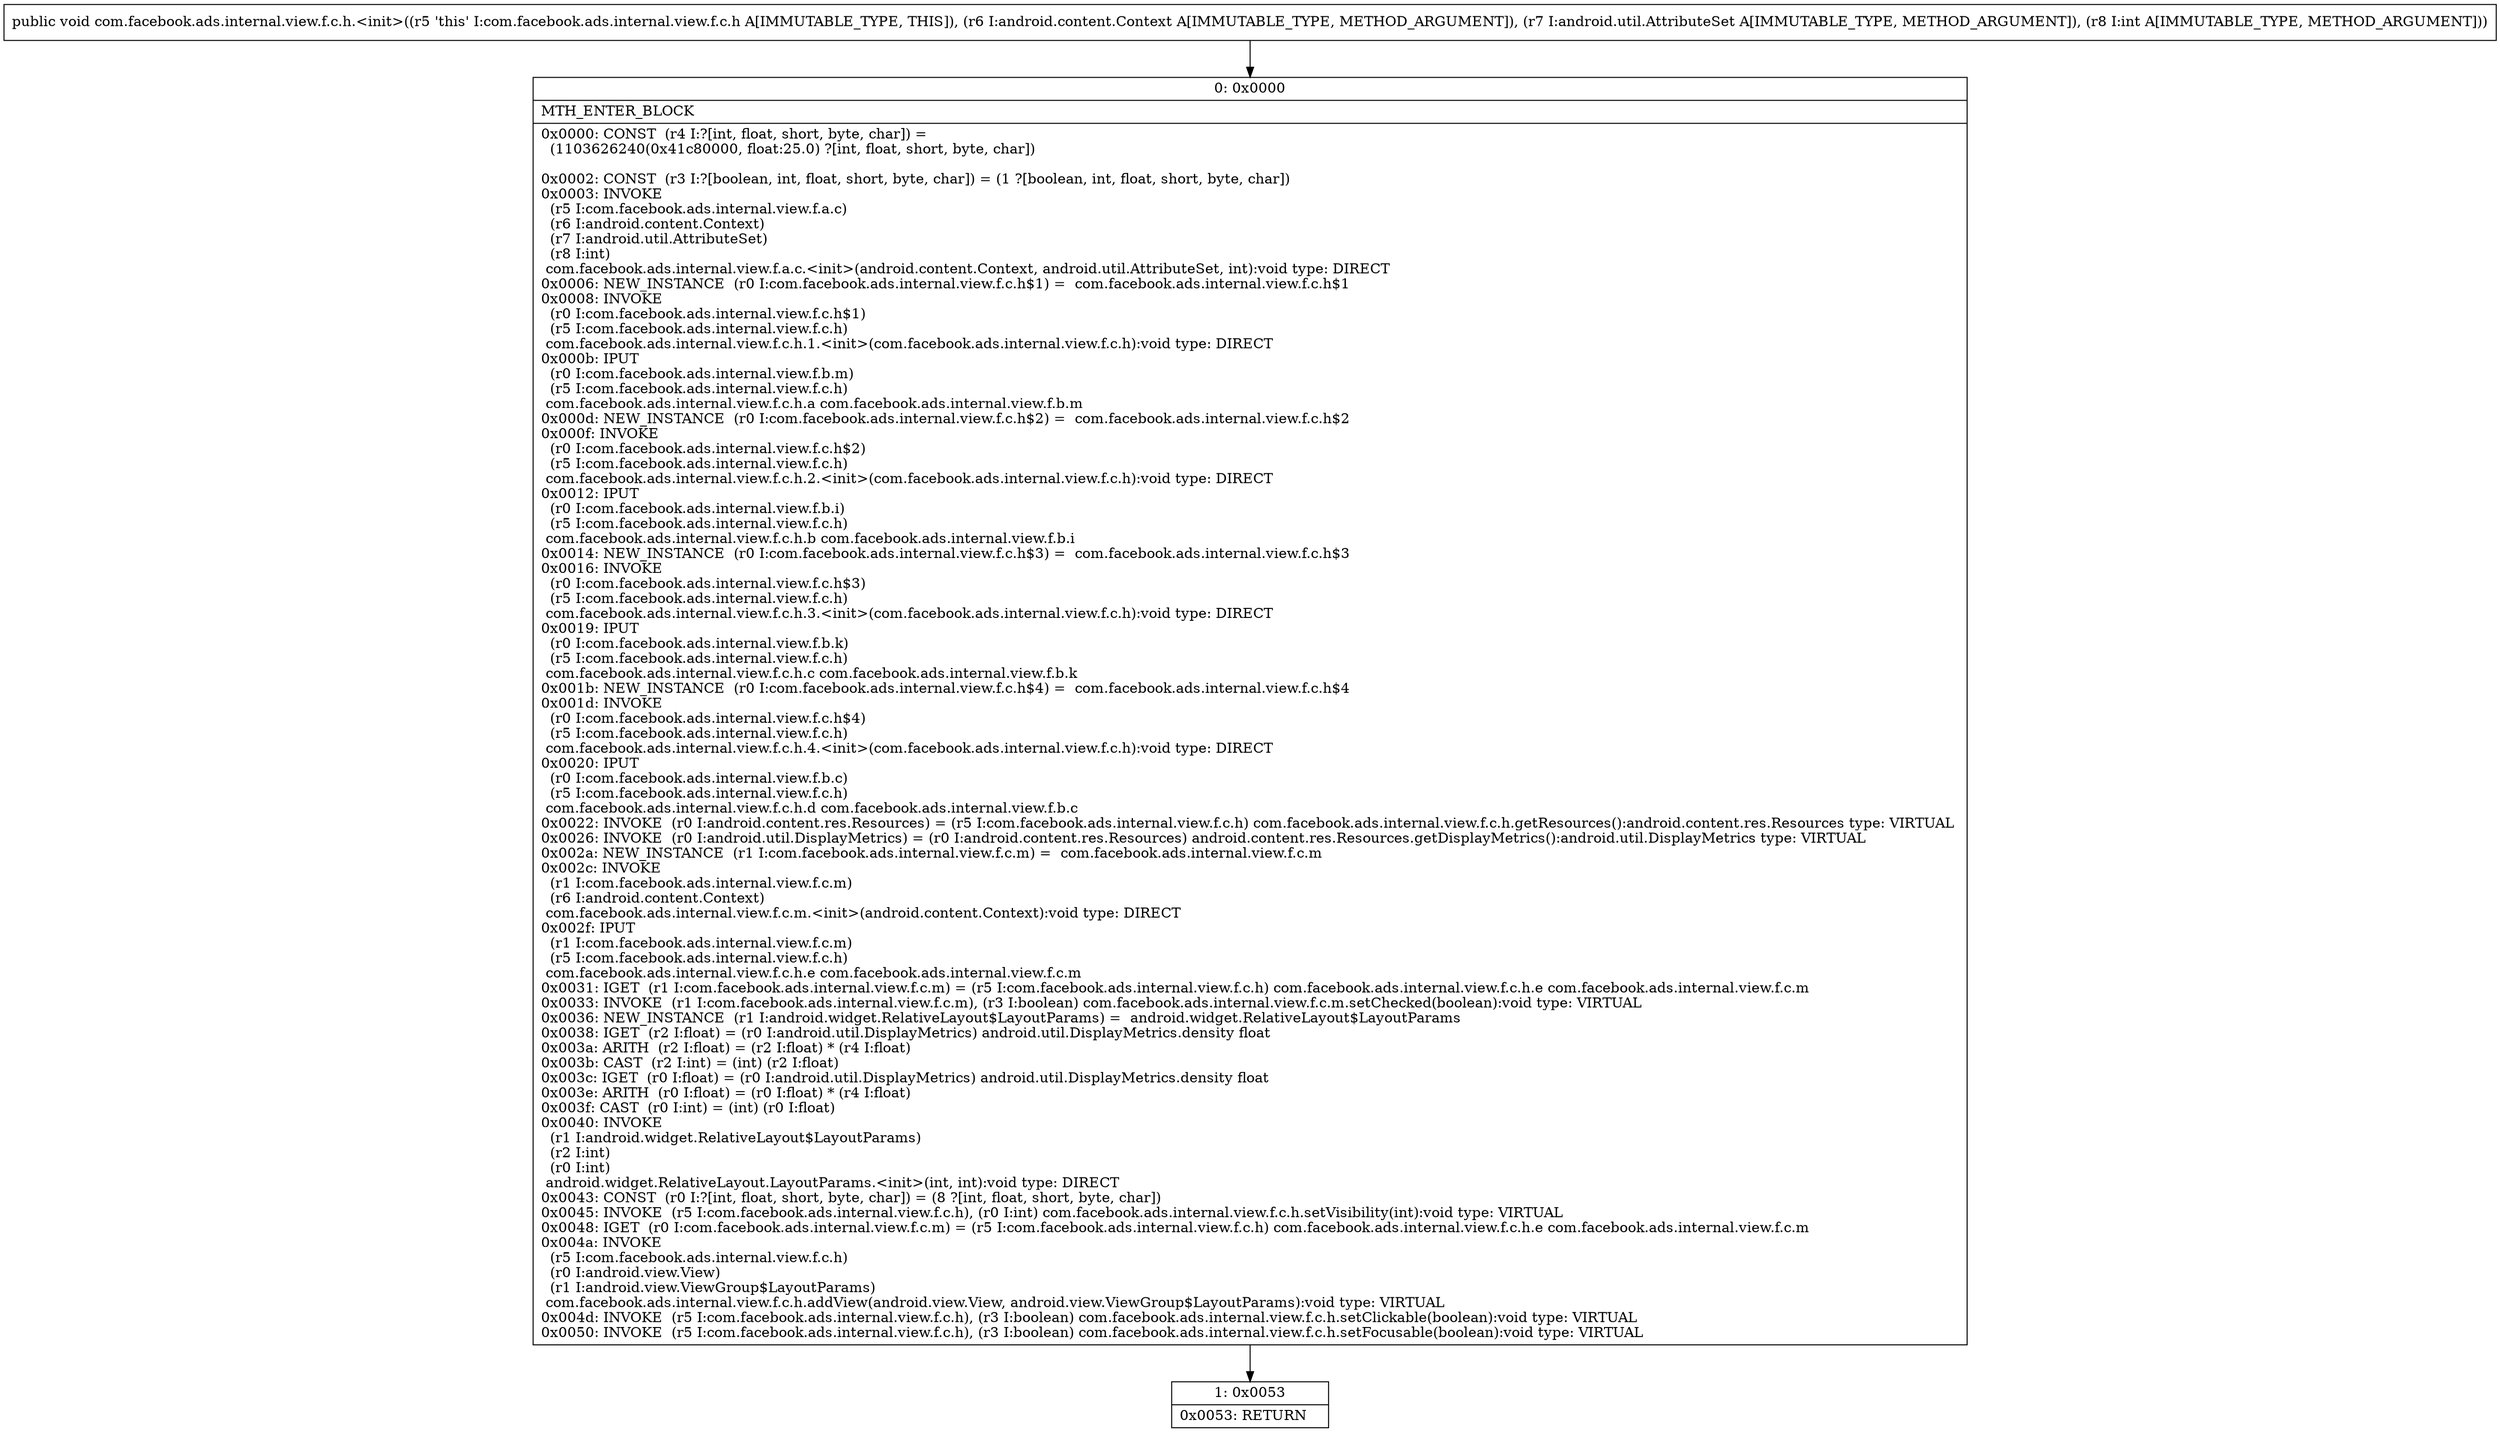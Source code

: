 digraph "CFG forcom.facebook.ads.internal.view.f.c.h.\<init\>(Landroid\/content\/Context;Landroid\/util\/AttributeSet;I)V" {
Node_0 [shape=record,label="{0\:\ 0x0000|MTH_ENTER_BLOCK\l|0x0000: CONST  (r4 I:?[int, float, short, byte, char]) = \l  (1103626240(0x41c80000, float:25.0) ?[int, float, short, byte, char])\l \l0x0002: CONST  (r3 I:?[boolean, int, float, short, byte, char]) = (1 ?[boolean, int, float, short, byte, char]) \l0x0003: INVOKE  \l  (r5 I:com.facebook.ads.internal.view.f.a.c)\l  (r6 I:android.content.Context)\l  (r7 I:android.util.AttributeSet)\l  (r8 I:int)\l com.facebook.ads.internal.view.f.a.c.\<init\>(android.content.Context, android.util.AttributeSet, int):void type: DIRECT \l0x0006: NEW_INSTANCE  (r0 I:com.facebook.ads.internal.view.f.c.h$1) =  com.facebook.ads.internal.view.f.c.h$1 \l0x0008: INVOKE  \l  (r0 I:com.facebook.ads.internal.view.f.c.h$1)\l  (r5 I:com.facebook.ads.internal.view.f.c.h)\l com.facebook.ads.internal.view.f.c.h.1.\<init\>(com.facebook.ads.internal.view.f.c.h):void type: DIRECT \l0x000b: IPUT  \l  (r0 I:com.facebook.ads.internal.view.f.b.m)\l  (r5 I:com.facebook.ads.internal.view.f.c.h)\l com.facebook.ads.internal.view.f.c.h.a com.facebook.ads.internal.view.f.b.m \l0x000d: NEW_INSTANCE  (r0 I:com.facebook.ads.internal.view.f.c.h$2) =  com.facebook.ads.internal.view.f.c.h$2 \l0x000f: INVOKE  \l  (r0 I:com.facebook.ads.internal.view.f.c.h$2)\l  (r5 I:com.facebook.ads.internal.view.f.c.h)\l com.facebook.ads.internal.view.f.c.h.2.\<init\>(com.facebook.ads.internal.view.f.c.h):void type: DIRECT \l0x0012: IPUT  \l  (r0 I:com.facebook.ads.internal.view.f.b.i)\l  (r5 I:com.facebook.ads.internal.view.f.c.h)\l com.facebook.ads.internal.view.f.c.h.b com.facebook.ads.internal.view.f.b.i \l0x0014: NEW_INSTANCE  (r0 I:com.facebook.ads.internal.view.f.c.h$3) =  com.facebook.ads.internal.view.f.c.h$3 \l0x0016: INVOKE  \l  (r0 I:com.facebook.ads.internal.view.f.c.h$3)\l  (r5 I:com.facebook.ads.internal.view.f.c.h)\l com.facebook.ads.internal.view.f.c.h.3.\<init\>(com.facebook.ads.internal.view.f.c.h):void type: DIRECT \l0x0019: IPUT  \l  (r0 I:com.facebook.ads.internal.view.f.b.k)\l  (r5 I:com.facebook.ads.internal.view.f.c.h)\l com.facebook.ads.internal.view.f.c.h.c com.facebook.ads.internal.view.f.b.k \l0x001b: NEW_INSTANCE  (r0 I:com.facebook.ads.internal.view.f.c.h$4) =  com.facebook.ads.internal.view.f.c.h$4 \l0x001d: INVOKE  \l  (r0 I:com.facebook.ads.internal.view.f.c.h$4)\l  (r5 I:com.facebook.ads.internal.view.f.c.h)\l com.facebook.ads.internal.view.f.c.h.4.\<init\>(com.facebook.ads.internal.view.f.c.h):void type: DIRECT \l0x0020: IPUT  \l  (r0 I:com.facebook.ads.internal.view.f.b.c)\l  (r5 I:com.facebook.ads.internal.view.f.c.h)\l com.facebook.ads.internal.view.f.c.h.d com.facebook.ads.internal.view.f.b.c \l0x0022: INVOKE  (r0 I:android.content.res.Resources) = (r5 I:com.facebook.ads.internal.view.f.c.h) com.facebook.ads.internal.view.f.c.h.getResources():android.content.res.Resources type: VIRTUAL \l0x0026: INVOKE  (r0 I:android.util.DisplayMetrics) = (r0 I:android.content.res.Resources) android.content.res.Resources.getDisplayMetrics():android.util.DisplayMetrics type: VIRTUAL \l0x002a: NEW_INSTANCE  (r1 I:com.facebook.ads.internal.view.f.c.m) =  com.facebook.ads.internal.view.f.c.m \l0x002c: INVOKE  \l  (r1 I:com.facebook.ads.internal.view.f.c.m)\l  (r6 I:android.content.Context)\l com.facebook.ads.internal.view.f.c.m.\<init\>(android.content.Context):void type: DIRECT \l0x002f: IPUT  \l  (r1 I:com.facebook.ads.internal.view.f.c.m)\l  (r5 I:com.facebook.ads.internal.view.f.c.h)\l com.facebook.ads.internal.view.f.c.h.e com.facebook.ads.internal.view.f.c.m \l0x0031: IGET  (r1 I:com.facebook.ads.internal.view.f.c.m) = (r5 I:com.facebook.ads.internal.view.f.c.h) com.facebook.ads.internal.view.f.c.h.e com.facebook.ads.internal.view.f.c.m \l0x0033: INVOKE  (r1 I:com.facebook.ads.internal.view.f.c.m), (r3 I:boolean) com.facebook.ads.internal.view.f.c.m.setChecked(boolean):void type: VIRTUAL \l0x0036: NEW_INSTANCE  (r1 I:android.widget.RelativeLayout$LayoutParams) =  android.widget.RelativeLayout$LayoutParams \l0x0038: IGET  (r2 I:float) = (r0 I:android.util.DisplayMetrics) android.util.DisplayMetrics.density float \l0x003a: ARITH  (r2 I:float) = (r2 I:float) * (r4 I:float) \l0x003b: CAST  (r2 I:int) = (int) (r2 I:float) \l0x003c: IGET  (r0 I:float) = (r0 I:android.util.DisplayMetrics) android.util.DisplayMetrics.density float \l0x003e: ARITH  (r0 I:float) = (r0 I:float) * (r4 I:float) \l0x003f: CAST  (r0 I:int) = (int) (r0 I:float) \l0x0040: INVOKE  \l  (r1 I:android.widget.RelativeLayout$LayoutParams)\l  (r2 I:int)\l  (r0 I:int)\l android.widget.RelativeLayout.LayoutParams.\<init\>(int, int):void type: DIRECT \l0x0043: CONST  (r0 I:?[int, float, short, byte, char]) = (8 ?[int, float, short, byte, char]) \l0x0045: INVOKE  (r5 I:com.facebook.ads.internal.view.f.c.h), (r0 I:int) com.facebook.ads.internal.view.f.c.h.setVisibility(int):void type: VIRTUAL \l0x0048: IGET  (r0 I:com.facebook.ads.internal.view.f.c.m) = (r5 I:com.facebook.ads.internal.view.f.c.h) com.facebook.ads.internal.view.f.c.h.e com.facebook.ads.internal.view.f.c.m \l0x004a: INVOKE  \l  (r5 I:com.facebook.ads.internal.view.f.c.h)\l  (r0 I:android.view.View)\l  (r1 I:android.view.ViewGroup$LayoutParams)\l com.facebook.ads.internal.view.f.c.h.addView(android.view.View, android.view.ViewGroup$LayoutParams):void type: VIRTUAL \l0x004d: INVOKE  (r5 I:com.facebook.ads.internal.view.f.c.h), (r3 I:boolean) com.facebook.ads.internal.view.f.c.h.setClickable(boolean):void type: VIRTUAL \l0x0050: INVOKE  (r5 I:com.facebook.ads.internal.view.f.c.h), (r3 I:boolean) com.facebook.ads.internal.view.f.c.h.setFocusable(boolean):void type: VIRTUAL \l}"];
Node_1 [shape=record,label="{1\:\ 0x0053|0x0053: RETURN   \l}"];
MethodNode[shape=record,label="{public void com.facebook.ads.internal.view.f.c.h.\<init\>((r5 'this' I:com.facebook.ads.internal.view.f.c.h A[IMMUTABLE_TYPE, THIS]), (r6 I:android.content.Context A[IMMUTABLE_TYPE, METHOD_ARGUMENT]), (r7 I:android.util.AttributeSet A[IMMUTABLE_TYPE, METHOD_ARGUMENT]), (r8 I:int A[IMMUTABLE_TYPE, METHOD_ARGUMENT])) }"];
MethodNode -> Node_0;
Node_0 -> Node_1;
}

